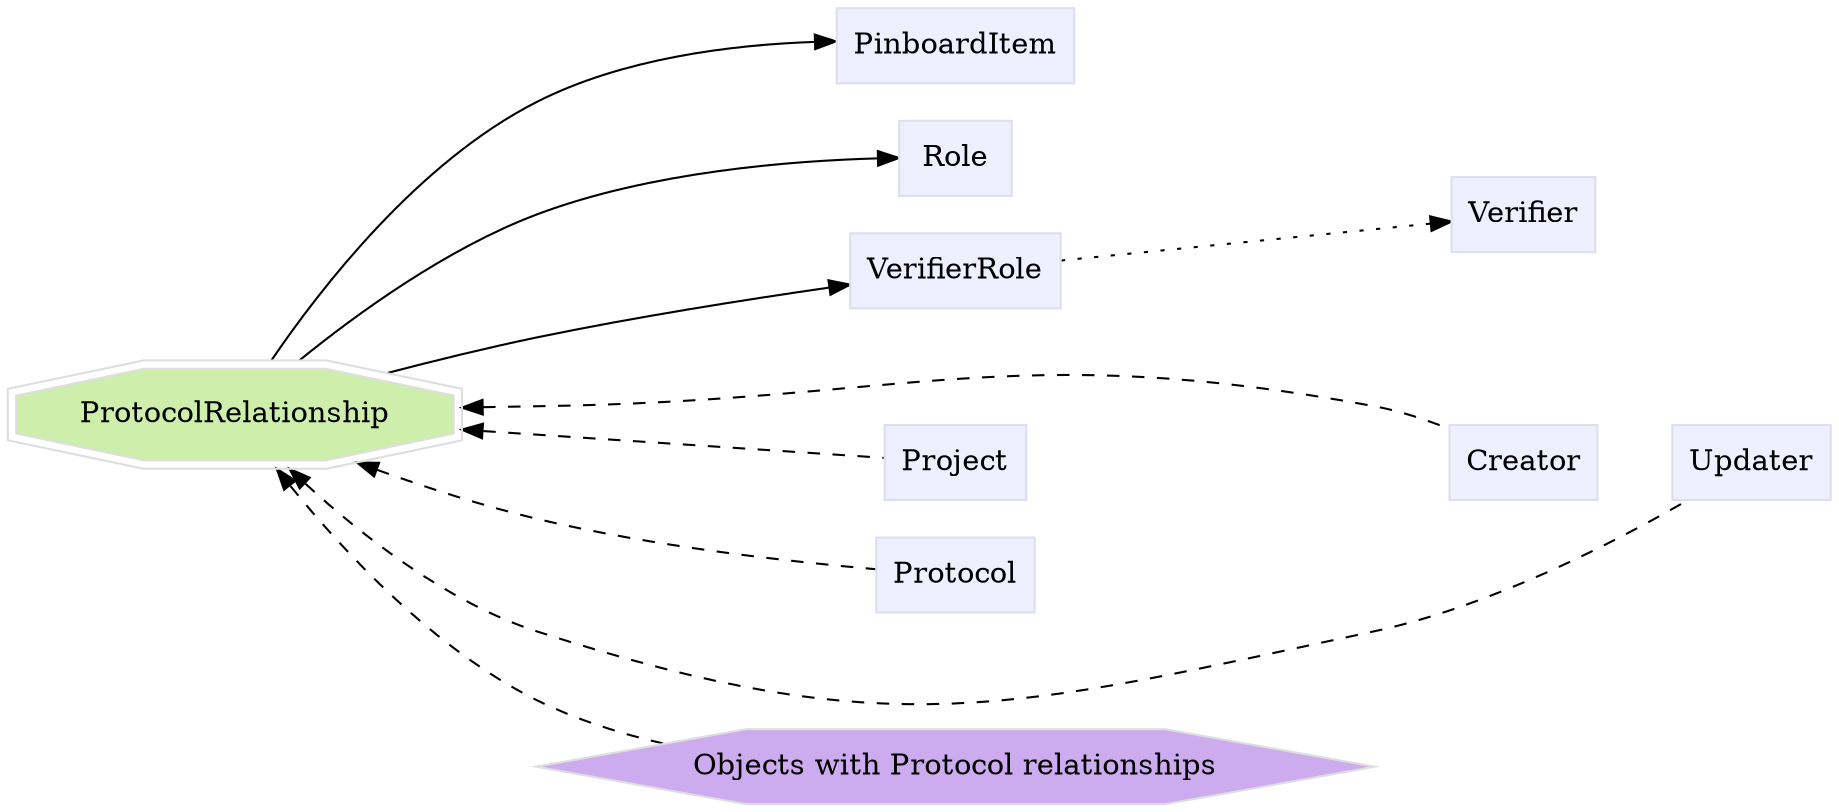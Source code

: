 digraph ProtocolRelationship {
	graph [bb="0,0,751.41,382",
		label="",
		outputorder=edgesfirst,
		rankdir=LR
	];
	node [label="\N"];
	subgraph annotator_cluster {
		graph [rank=min];
		ProtocolRelationship	[color="#dedede",
			fillcolor="#cdefab",
			group=target,
			height=0.61111,
			href="/develop/Data/models.html#protocol-relationship",
			label=ProtocolRelationship,
			pos="100.02,187",
			shape=doubleoctagon,
			style=filled,
			target=_top,
			width=2.7784];
	}
	subgraph core {
	}
	subgraph supporting {
		PinboardItem	[color="#dddeee",
			fillcolor="#eeefff",
			group=supporting,
			height=0.5,
			href="/develop/Data/models.html#pinboard-item",
			label=PinboardItem,
			pos="399.35,364",
			shape=box,
			style=filled,
			target=_top,
			width=1.2535];
		Role	[color="#dddeee",
			fillcolor="#eeefff",
			group=supporting,
			height=0.5,
			href="/develop/Data/models.html#role",
			label=Role,
			pos="399.35,310",
			shape=box,
			style=filled,
			target=_top,
			width=0.75];
		VerifierRole	[color="#dddeee",
			fillcolor="#eeefff",
			group=supporting,
			height=0.5,
			href="/develop/Data/models.html#verifier-role",
			label=VerifierRole,
			pos="399.35,256",
			shape=box,
			style=filled,
			target=_top,
			width=1.1493];
		Verifier	[color="#dddeee",
			fillcolor="#eeefff",
			group=supporting,
			height=0.5,
			href="/develop/Data/models.html#verifier",
			label=Verifier,
			pos="627.29,283",
			shape=box,
			style=filled,
			target=_top,
			width=0.79514];
		Creator	[color="#dddeee",
			fillcolor="#eeefff",
			group=supporting,
			height=0.5,
			href="/develop/Data/models.html#creator",
			label=Creator,
			pos="627.29,164",
			shape=box,
			style=filled,
			target=_top,
			width=0.78472];
		Project	[color="#dddeee",
			fillcolor="#eeefff",
			group=supporting,
			height=0.5,
			href="/develop/Data/models.html#project",
			label=Project,
			pos="399.35,164",
			shape=box,
			style=filled,
			target=_top,
			width=0.75347];
		Protocol	[color="#dddeee",
			fillcolor="#eeefff",
			group=supporting,
			height=0.5,
			href="/develop/Data/models.html#protocol",
			label=Protocol,
			pos="399.35,110",
			shape=box,
			style=filled,
			target=_top,
			width=0.85764];
		Updater	[color="#dddeee",
			fillcolor="#eeefff",
			group=supporting,
			height=0.5,
			href="/develop/Data/models.html#updater",
			label=Updater,
			pos="721.66,164",
			shape=box,
			style=filled,
			target=_top,
			width=0.82639];
	}
	ProtocolRelationship -> PinboardItem	[pos="e,353.76,364.4 114.16,209.39 135.23,243.12 179.97,306.27 236.05,337 268.54,354.81 309.77,361.5 342.55,363.77"];
	ProtocolRelationship -> Role	[pos="e,372.07,309.24 124.85,209.13 150.35,231.5 192.97,265.22 236.05,283 276.67,299.77 327.09,306.13 360.86,308.54"];
	ProtocolRelationship -> VerifierRole	[pos="e,357.49,248.79 163.3,205.08 186.09,211.43 212.15,218.38 236.05,224 272.65,232.61 314.26,240.78 346.19,246.71"];
	ProtocolRelationship -> Creator	[dir=back,
		pos="s,200.2,190.27 211.52,190.54 219.82,190.72 228.07,190.88 236.05,191 381.19,193.15 420.41,219.93 562.66,191 574.89,188.51 587.69,\
183.59 598.57,178.62",
		style=dashed];
	ProtocolRelationship -> Project	[dir=back,
		pos="s,200.44,179.31 211.91,178.42 269.83,173.94 335.95,168.83 371.81,166.05",
		style=dashed];
	ProtocolRelationship -> Protocol	[dir=back,
		pos="s,149.68,166.43 160.11,162.35 183.44,153.35 210.7,143.74 236.05,137 281.32,124.97 335.2,117.27 368.08,113.29",
		style=dashed];
	ProtocolRelationship -> Updater	[dir=back,
		pos="s,120.8,164.71 128.77,156.55 153.94,131.37 193.52,97.48 236.05,83 373.46,36.213 421.55,48.937 562.66,83 612.55,95.043 664.38,125.68 \
694.52,145.64",
		style=dashed];
	"Objects with Protocol relationships"	[color="#dedede",
		fillcolor="#cdabef",
		group=polymorphic,
		height=0.5,
		href="/develop/Data/models.html#objects with protocol relationship",
		label="Objects with Protocol relationships",
		pos="399.35,18",
		shape=hexagon,
		style=filled,
		target=_top,
		width=4.5364];
	ProtocolRelationship -> "Objects with Protocol relationships"	[dir=back,
		pos="s,116.22,164.7 122.79,155.79 146.75,123.96 188.27,75.709 236.05,50 252.36,41.222 270.75,34.836 289.15,30.193",
		style=dashed];
	Role -> Verifier	[pos="e,598.33,286.34 426.71,306.85 466.23,302.13 541.07,293.18 587.03,287.69",
		style=invis];
	VerifierRole -> Verifier	[pos="e,598.43,279.67 441.01,260.86 482.4,265.81 546.15,273.42 587.03,278.31",
		style=dotted];
	Creator -> Updater	[pos="e,691.68,164 656,164 663.66,164 672.13,164 680.35,164",
		style=invis];
	Project -> Creator	[pos="e,598.69,164 426.71,164 466.33,164 541.48,164 587.4,164",
		style=invis];
}

